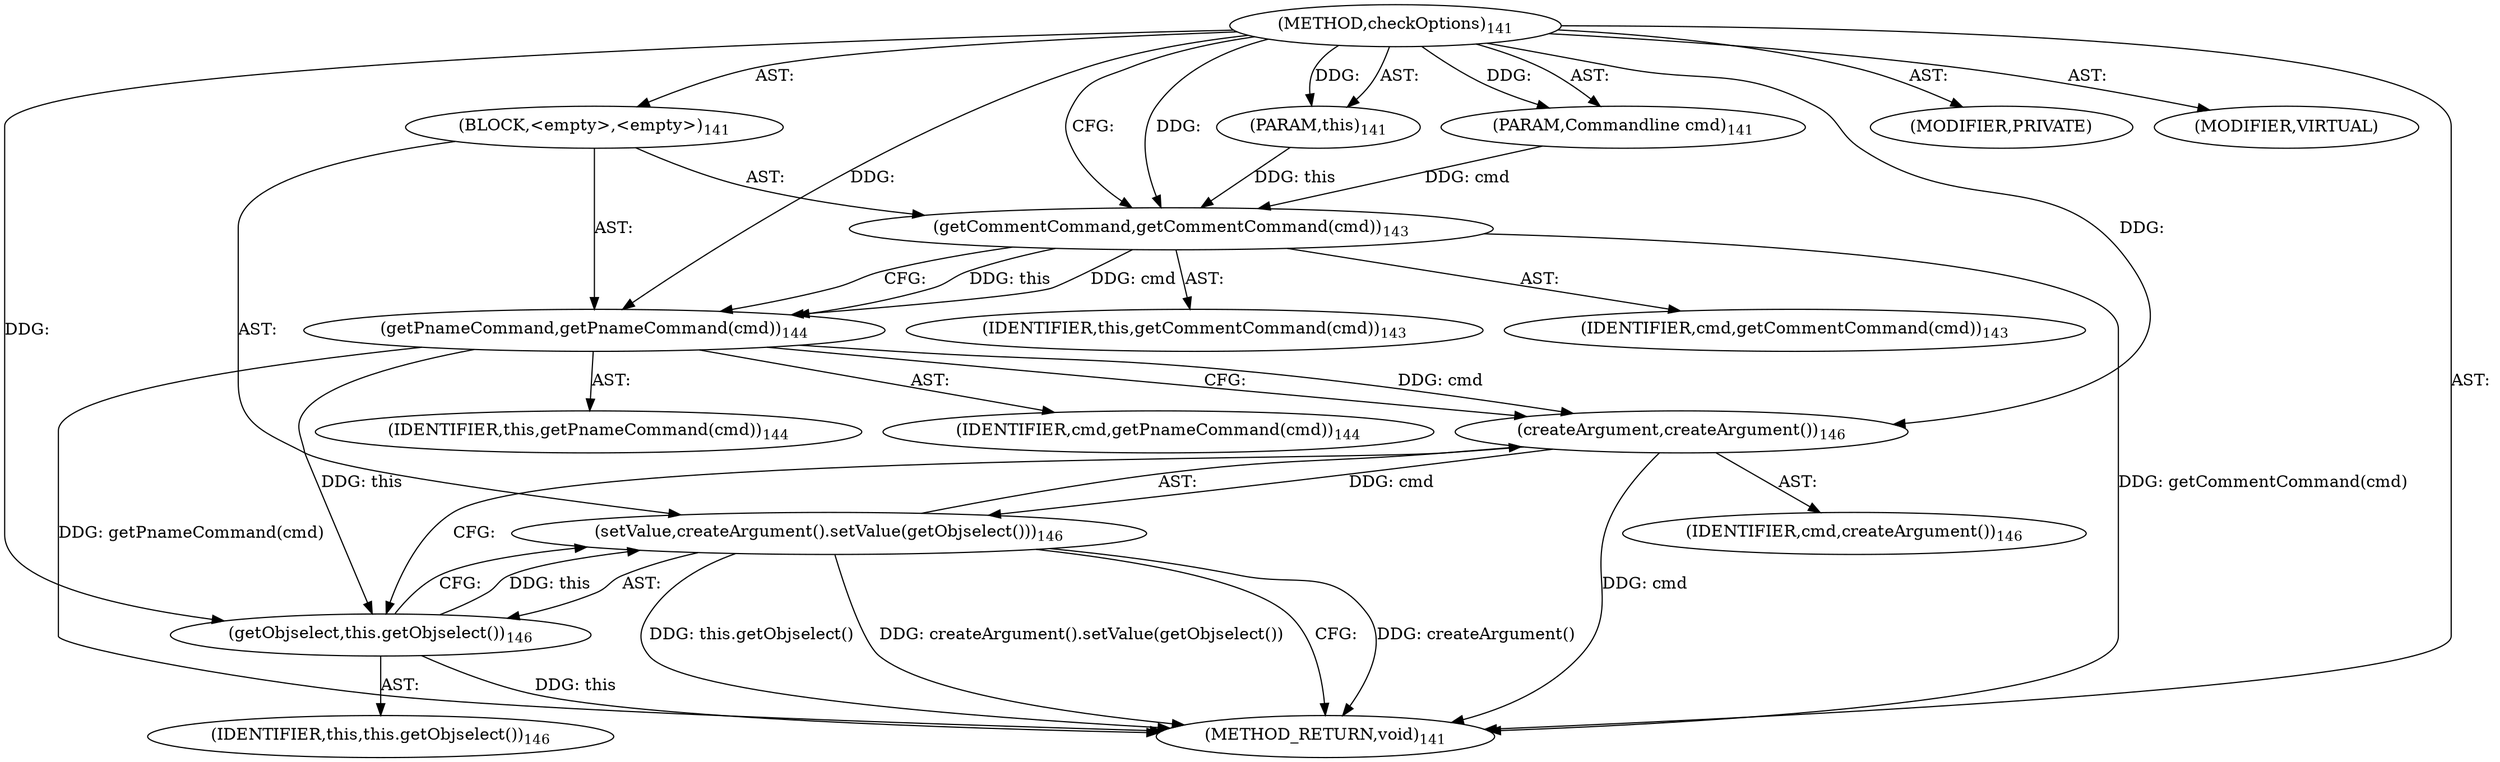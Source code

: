 digraph "checkOptions" {  
"111669149697" [label = <(METHOD,checkOptions)<SUB>141</SUB>> ]
"115964116993" [label = <(PARAM,this)<SUB>141</SUB>> ]
"115964116997" [label = <(PARAM,Commandline cmd)<SUB>141</SUB>> ]
"25769803780" [label = <(BLOCK,&lt;empty&gt;,&lt;empty&gt;)<SUB>141</SUB>> ]
"30064771101" [label = <(getCommentCommand,getCommentCommand(cmd))<SUB>143</SUB>> ]
"68719476742" [label = <(IDENTIFIER,this,getCommentCommand(cmd))<SUB>143</SUB>> ]
"68719476773" [label = <(IDENTIFIER,cmd,getCommentCommand(cmd))<SUB>143</SUB>> ]
"30064771102" [label = <(getPnameCommand,getPnameCommand(cmd))<SUB>144</SUB>> ]
"68719476743" [label = <(IDENTIFIER,this,getPnameCommand(cmd))<SUB>144</SUB>> ]
"68719476774" [label = <(IDENTIFIER,cmd,getPnameCommand(cmd))<SUB>144</SUB>> ]
"30064771103" [label = <(setValue,createArgument().setValue(getObjselect()))<SUB>146</SUB>> ]
"30064771104" [label = <(createArgument,createArgument())<SUB>146</SUB>> ]
"68719476775" [label = <(IDENTIFIER,cmd,createArgument())<SUB>146</SUB>> ]
"30064771105" [label = <(getObjselect,this.getObjselect())<SUB>146</SUB>> ]
"68719476744" [label = <(IDENTIFIER,this,this.getObjselect())<SUB>146</SUB>> ]
"133143986181" [label = <(MODIFIER,PRIVATE)> ]
"133143986182" [label = <(MODIFIER,VIRTUAL)> ]
"128849018881" [label = <(METHOD_RETURN,void)<SUB>141</SUB>> ]
  "111669149697" -> "115964116993"  [ label = "AST: "] 
  "111669149697" -> "115964116997"  [ label = "AST: "] 
  "111669149697" -> "25769803780"  [ label = "AST: "] 
  "111669149697" -> "133143986181"  [ label = "AST: "] 
  "111669149697" -> "133143986182"  [ label = "AST: "] 
  "111669149697" -> "128849018881"  [ label = "AST: "] 
  "25769803780" -> "30064771101"  [ label = "AST: "] 
  "25769803780" -> "30064771102"  [ label = "AST: "] 
  "25769803780" -> "30064771103"  [ label = "AST: "] 
  "30064771101" -> "68719476742"  [ label = "AST: "] 
  "30064771101" -> "68719476773"  [ label = "AST: "] 
  "30064771102" -> "68719476743"  [ label = "AST: "] 
  "30064771102" -> "68719476774"  [ label = "AST: "] 
  "30064771103" -> "30064771104"  [ label = "AST: "] 
  "30064771103" -> "30064771105"  [ label = "AST: "] 
  "30064771104" -> "68719476775"  [ label = "AST: "] 
  "30064771105" -> "68719476744"  [ label = "AST: "] 
  "30064771101" -> "30064771102"  [ label = "CFG: "] 
  "30064771102" -> "30064771104"  [ label = "CFG: "] 
  "30064771103" -> "128849018881"  [ label = "CFG: "] 
  "30064771104" -> "30064771105"  [ label = "CFG: "] 
  "30064771105" -> "30064771103"  [ label = "CFG: "] 
  "111669149697" -> "30064771101"  [ label = "CFG: "] 
  "30064771101" -> "128849018881"  [ label = "DDG: getCommentCommand(cmd)"] 
  "30064771102" -> "128849018881"  [ label = "DDG: getPnameCommand(cmd)"] 
  "30064771104" -> "128849018881"  [ label = "DDG: cmd"] 
  "30064771103" -> "128849018881"  [ label = "DDG: createArgument()"] 
  "30064771105" -> "128849018881"  [ label = "DDG: this"] 
  "30064771103" -> "128849018881"  [ label = "DDG: this.getObjselect()"] 
  "30064771103" -> "128849018881"  [ label = "DDG: createArgument().setValue(getObjselect())"] 
  "111669149697" -> "115964116993"  [ label = "DDG: "] 
  "111669149697" -> "115964116997"  [ label = "DDG: "] 
  "115964116993" -> "30064771101"  [ label = "DDG: this"] 
  "111669149697" -> "30064771101"  [ label = "DDG: "] 
  "115964116997" -> "30064771101"  [ label = "DDG: cmd"] 
  "30064771101" -> "30064771102"  [ label = "DDG: this"] 
  "111669149697" -> "30064771102"  [ label = "DDG: "] 
  "30064771101" -> "30064771102"  [ label = "DDG: cmd"] 
  "30064771104" -> "30064771103"  [ label = "DDG: cmd"] 
  "30064771105" -> "30064771103"  [ label = "DDG: this"] 
  "30064771102" -> "30064771104"  [ label = "DDG: cmd"] 
  "111669149697" -> "30064771104"  [ label = "DDG: "] 
  "30064771102" -> "30064771105"  [ label = "DDG: this"] 
  "111669149697" -> "30064771105"  [ label = "DDG: "] 
}
